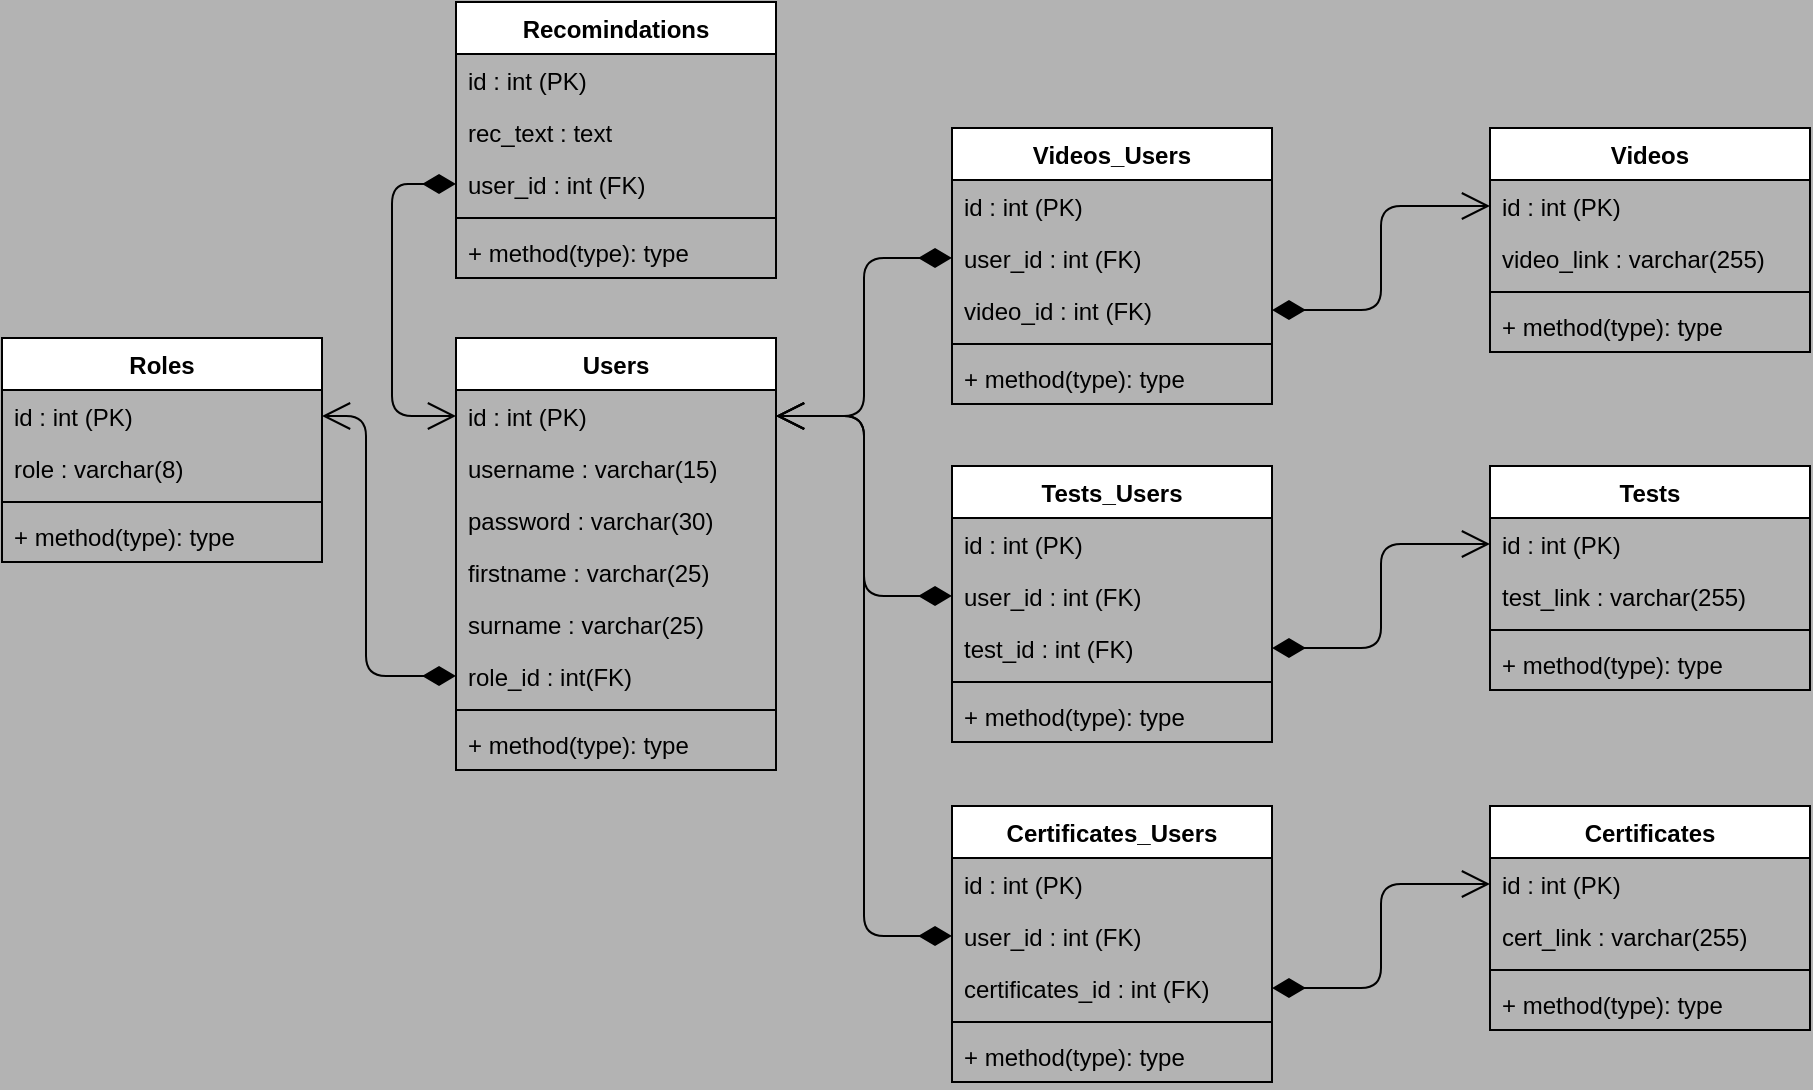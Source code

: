 <mxfile version="15.1.3" type="device"><diagram id="0HWx3JBesI7VA_qYOgjU" name="Страница 1"><mxGraphModel dx="1421" dy="853" grid="0" gridSize="10" guides="1" tooltips="1" connect="1" arrows="1" fold="1" page="1" pageScale="1" pageWidth="1169" pageHeight="827" background="#B3B3B3" math="0" shadow="0"><root><mxCell id="0"/><mxCell id="1" parent="0"/><mxCell id="aV2OzSPxEjzF2nMy3upc-1" value="Users" style="swimlane;fontStyle=1;align=center;verticalAlign=top;childLayout=stackLayout;horizontal=1;startSize=26;horizontalStack=0;resizeParent=1;resizeParentMax=0;resizeLast=0;collapsible=1;marginBottom=0;" parent="1" vertex="1"><mxGeometry x="343" y="319" width="160" height="216" as="geometry"/></mxCell><mxCell id="aV2OzSPxEjzF2nMy3upc-2" value="id : int (PK)" style="text;strokeColor=none;fillColor=none;align=left;verticalAlign=top;spacingLeft=4;spacingRight=4;overflow=hidden;rotatable=0;points=[[0,0.5],[1,0.5]];portConstraint=eastwest;" parent="aV2OzSPxEjzF2nMy3upc-1" vertex="1"><mxGeometry y="26" width="160" height="26" as="geometry"/></mxCell><mxCell id="aV2OzSPxEjzF2nMy3upc-5" value="username : varchar(15)" style="text;strokeColor=none;fillColor=none;align=left;verticalAlign=top;spacingLeft=4;spacingRight=4;overflow=hidden;rotatable=0;points=[[0,0.5],[1,0.5]];portConstraint=eastwest;" parent="aV2OzSPxEjzF2nMy3upc-1" vertex="1"><mxGeometry y="52" width="160" height="26" as="geometry"/></mxCell><mxCell id="aV2OzSPxEjzF2nMy3upc-8" value="password : varchar(30)" style="text;strokeColor=none;fillColor=none;align=left;verticalAlign=top;spacingLeft=4;spacingRight=4;overflow=hidden;rotatable=0;points=[[0,0.5],[1,0.5]];portConstraint=eastwest;" parent="aV2OzSPxEjzF2nMy3upc-1" vertex="1"><mxGeometry y="78" width="160" height="26" as="geometry"/></mxCell><mxCell id="aV2OzSPxEjzF2nMy3upc-6" value="firstname : varchar(25)" style="text;strokeColor=none;fillColor=none;align=left;verticalAlign=top;spacingLeft=4;spacingRight=4;overflow=hidden;rotatable=0;points=[[0,0.5],[1,0.5]];portConstraint=eastwest;" parent="aV2OzSPxEjzF2nMy3upc-1" vertex="1"><mxGeometry y="104" width="160" height="26" as="geometry"/></mxCell><mxCell id="aV2OzSPxEjzF2nMy3upc-7" value="surname : varchar(25)" style="text;strokeColor=none;fillColor=none;align=left;verticalAlign=top;spacingLeft=4;spacingRight=4;overflow=hidden;rotatable=0;points=[[0,0.5],[1,0.5]];portConstraint=eastwest;" parent="aV2OzSPxEjzF2nMy3upc-1" vertex="1"><mxGeometry y="130" width="160" height="26" as="geometry"/></mxCell><mxCell id="aV2OzSPxEjzF2nMy3upc-9" value="role_id : int(FK)" style="text;strokeColor=none;fillColor=none;align=left;verticalAlign=top;spacingLeft=4;spacingRight=4;overflow=hidden;rotatable=0;points=[[0,0.5],[1,0.5]];portConstraint=eastwest;" parent="aV2OzSPxEjzF2nMy3upc-1" vertex="1"><mxGeometry y="156" width="160" height="26" as="geometry"/></mxCell><mxCell id="aV2OzSPxEjzF2nMy3upc-3" value="" style="line;strokeWidth=1;fillColor=none;align=left;verticalAlign=middle;spacingTop=-1;spacingLeft=3;spacingRight=3;rotatable=0;labelPosition=right;points=[];portConstraint=eastwest;" parent="aV2OzSPxEjzF2nMy3upc-1" vertex="1"><mxGeometry y="182" width="160" height="8" as="geometry"/></mxCell><mxCell id="aV2OzSPxEjzF2nMy3upc-4" value="+ method(type): type" style="text;strokeColor=none;fillColor=none;align=left;verticalAlign=top;spacingLeft=4;spacingRight=4;overflow=hidden;rotatable=0;points=[[0,0.5],[1,0.5]];portConstraint=eastwest;" parent="aV2OzSPxEjzF2nMy3upc-1" vertex="1"><mxGeometry y="190" width="160" height="26" as="geometry"/></mxCell><mxCell id="aV2OzSPxEjzF2nMy3upc-10" value="Roles" style="swimlane;fontStyle=1;align=center;verticalAlign=top;childLayout=stackLayout;horizontal=1;startSize=26;horizontalStack=0;resizeParent=1;resizeParentMax=0;resizeLast=0;collapsible=1;marginBottom=0;" parent="1" vertex="1"><mxGeometry x="116" y="319" width="160" height="112" as="geometry"/></mxCell><mxCell id="aV2OzSPxEjzF2nMy3upc-11" value="id : int (PK)" style="text;strokeColor=none;fillColor=none;align=left;verticalAlign=top;spacingLeft=4;spacingRight=4;overflow=hidden;rotatable=0;points=[[0,0.5],[1,0.5]];portConstraint=eastwest;" parent="aV2OzSPxEjzF2nMy3upc-10" vertex="1"><mxGeometry y="26" width="160" height="26" as="geometry"/></mxCell><mxCell id="aV2OzSPxEjzF2nMy3upc-14" value="role : varchar(8)" style="text;strokeColor=none;fillColor=none;align=left;verticalAlign=top;spacingLeft=4;spacingRight=4;overflow=hidden;rotatable=0;points=[[0,0.5],[1,0.5]];portConstraint=eastwest;" parent="aV2OzSPxEjzF2nMy3upc-10" vertex="1"><mxGeometry y="52" width="160" height="26" as="geometry"/></mxCell><mxCell id="aV2OzSPxEjzF2nMy3upc-12" value="" style="line;strokeWidth=1;fillColor=none;align=left;verticalAlign=middle;spacingTop=-1;spacingLeft=3;spacingRight=3;rotatable=0;labelPosition=right;points=[];portConstraint=eastwest;" parent="aV2OzSPxEjzF2nMy3upc-10" vertex="1"><mxGeometry y="78" width="160" height="8" as="geometry"/></mxCell><mxCell id="aV2OzSPxEjzF2nMy3upc-13" value="+ method(type): type" style="text;strokeColor=none;fillColor=none;align=left;verticalAlign=top;spacingLeft=4;spacingRight=4;overflow=hidden;rotatable=0;points=[[0,0.5],[1,0.5]];portConstraint=eastwest;" parent="aV2OzSPxEjzF2nMy3upc-10" vertex="1"><mxGeometry y="86" width="160" height="26" as="geometry"/></mxCell><mxCell id="aV2OzSPxEjzF2nMy3upc-17" value="Videos" style="swimlane;fontStyle=1;align=center;verticalAlign=top;childLayout=stackLayout;horizontal=1;startSize=26;horizontalStack=0;resizeParent=1;resizeParentMax=0;resizeLast=0;collapsible=1;marginBottom=0;" parent="1" vertex="1"><mxGeometry x="860" y="214" width="160" height="112" as="geometry"/></mxCell><mxCell id="aV2OzSPxEjzF2nMy3upc-18" value="id : int (PK)" style="text;strokeColor=none;fillColor=none;align=left;verticalAlign=top;spacingLeft=4;spacingRight=4;overflow=hidden;rotatable=0;points=[[0,0.5],[1,0.5]];portConstraint=eastwest;" parent="aV2OzSPxEjzF2nMy3upc-17" vertex="1"><mxGeometry y="26" width="160" height="26" as="geometry"/></mxCell><mxCell id="aV2OzSPxEjzF2nMy3upc-21" value="video_link : varchar(255)" style="text;strokeColor=none;fillColor=none;align=left;verticalAlign=top;spacingLeft=4;spacingRight=4;overflow=hidden;rotatable=0;points=[[0,0.5],[1,0.5]];portConstraint=eastwest;" parent="aV2OzSPxEjzF2nMy3upc-17" vertex="1"><mxGeometry y="52" width="160" height="26" as="geometry"/></mxCell><mxCell id="aV2OzSPxEjzF2nMy3upc-19" value="" style="line;strokeWidth=1;fillColor=none;align=left;verticalAlign=middle;spacingTop=-1;spacingLeft=3;spacingRight=3;rotatable=0;labelPosition=right;points=[];portConstraint=eastwest;" parent="aV2OzSPxEjzF2nMy3upc-17" vertex="1"><mxGeometry y="78" width="160" height="8" as="geometry"/></mxCell><mxCell id="aV2OzSPxEjzF2nMy3upc-20" value="+ method(type): type" style="text;strokeColor=none;fillColor=none;align=left;verticalAlign=top;spacingLeft=4;spacingRight=4;overflow=hidden;rotatable=0;points=[[0,0.5],[1,0.5]];portConstraint=eastwest;" parent="aV2OzSPxEjzF2nMy3upc-17" vertex="1"><mxGeometry y="86" width="160" height="26" as="geometry"/></mxCell><mxCell id="O5sDJyhN6RNEyPNw2i21-1" value="Tests" style="swimlane;fontStyle=1;align=center;verticalAlign=top;childLayout=stackLayout;horizontal=1;startSize=26;horizontalStack=0;resizeParent=1;resizeParentMax=0;resizeLast=0;collapsible=1;marginBottom=0;" parent="1" vertex="1"><mxGeometry x="860" y="383" width="160" height="112" as="geometry"/></mxCell><mxCell id="O5sDJyhN6RNEyPNw2i21-2" value="id : int (PK)" style="text;strokeColor=none;fillColor=none;align=left;verticalAlign=top;spacingLeft=4;spacingRight=4;overflow=hidden;rotatable=0;points=[[0,0.5],[1,0.5]];portConstraint=eastwest;" parent="O5sDJyhN6RNEyPNw2i21-1" vertex="1"><mxGeometry y="26" width="160" height="26" as="geometry"/></mxCell><mxCell id="O5sDJyhN6RNEyPNw2i21-3" value="test_link : varchar(255)" style="text;strokeColor=none;fillColor=none;align=left;verticalAlign=top;spacingLeft=4;spacingRight=4;overflow=hidden;rotatable=0;points=[[0,0.5],[1,0.5]];portConstraint=eastwest;" parent="O5sDJyhN6RNEyPNw2i21-1" vertex="1"><mxGeometry y="52" width="160" height="26" as="geometry"/></mxCell><mxCell id="O5sDJyhN6RNEyPNw2i21-6" value="" style="line;strokeWidth=1;fillColor=none;align=left;verticalAlign=middle;spacingTop=-1;spacingLeft=3;spacingRight=3;rotatable=0;labelPosition=right;points=[];portConstraint=eastwest;" parent="O5sDJyhN6RNEyPNw2i21-1" vertex="1"><mxGeometry y="78" width="160" height="8" as="geometry"/></mxCell><mxCell id="O5sDJyhN6RNEyPNw2i21-7" value="+ method(type): type" style="text;strokeColor=none;fillColor=none;align=left;verticalAlign=top;spacingLeft=4;spacingRight=4;overflow=hidden;rotatable=0;points=[[0,0.5],[1,0.5]];portConstraint=eastwest;" parent="O5sDJyhN6RNEyPNw2i21-1" vertex="1"><mxGeometry y="86" width="160" height="26" as="geometry"/></mxCell><mxCell id="O5sDJyhN6RNEyPNw2i21-8" value="Certificates" style="swimlane;fontStyle=1;align=center;verticalAlign=top;childLayout=stackLayout;horizontal=1;startSize=26;horizontalStack=0;resizeParent=1;resizeParentMax=0;resizeLast=0;collapsible=1;marginBottom=0;" parent="1" vertex="1"><mxGeometry x="860" y="553" width="160" height="112" as="geometry"/></mxCell><mxCell id="O5sDJyhN6RNEyPNw2i21-9" value="id : int (PK)" style="text;strokeColor=none;fillColor=none;align=left;verticalAlign=top;spacingLeft=4;spacingRight=4;overflow=hidden;rotatable=0;points=[[0,0.5],[1,0.5]];portConstraint=eastwest;" parent="O5sDJyhN6RNEyPNw2i21-8" vertex="1"><mxGeometry y="26" width="160" height="26" as="geometry"/></mxCell><mxCell id="O5sDJyhN6RNEyPNw2i21-10" value="cert_link : varchar(255)" style="text;strokeColor=none;fillColor=none;align=left;verticalAlign=top;spacingLeft=4;spacingRight=4;overflow=hidden;rotatable=0;points=[[0,0.5],[1,0.5]];portConstraint=eastwest;" parent="O5sDJyhN6RNEyPNw2i21-8" vertex="1"><mxGeometry y="52" width="160" height="26" as="geometry"/></mxCell><mxCell id="O5sDJyhN6RNEyPNw2i21-13" value="" style="line;strokeWidth=1;fillColor=none;align=left;verticalAlign=middle;spacingTop=-1;spacingLeft=3;spacingRight=3;rotatable=0;labelPosition=right;points=[];portConstraint=eastwest;" parent="O5sDJyhN6RNEyPNw2i21-8" vertex="1"><mxGeometry y="78" width="160" height="8" as="geometry"/></mxCell><mxCell id="O5sDJyhN6RNEyPNw2i21-14" value="+ method(type): type" style="text;strokeColor=none;fillColor=none;align=left;verticalAlign=top;spacingLeft=4;spacingRight=4;overflow=hidden;rotatable=0;points=[[0,0.5],[1,0.5]];portConstraint=eastwest;" parent="O5sDJyhN6RNEyPNw2i21-8" vertex="1"><mxGeometry y="86" width="160" height="26" as="geometry"/></mxCell><mxCell id="O5sDJyhN6RNEyPNw2i21-15" value="Recomindations" style="swimlane;fontStyle=1;align=center;verticalAlign=top;childLayout=stackLayout;horizontal=1;startSize=26;horizontalStack=0;resizeParent=1;resizeParentMax=0;resizeLast=0;collapsible=1;marginBottom=0;" parent="1" vertex="1"><mxGeometry x="343" y="151" width="160" height="138" as="geometry"/></mxCell><mxCell id="O5sDJyhN6RNEyPNw2i21-16" value="id : int (PK)" style="text;strokeColor=none;fillColor=none;align=left;verticalAlign=top;spacingLeft=4;spacingRight=4;overflow=hidden;rotatable=0;points=[[0,0.5],[1,0.5]];portConstraint=eastwest;" parent="O5sDJyhN6RNEyPNw2i21-15" vertex="1"><mxGeometry y="26" width="160" height="26" as="geometry"/></mxCell><mxCell id="O5sDJyhN6RNEyPNw2i21-17" value="rec_text : text" style="text;strokeColor=none;fillColor=none;align=left;verticalAlign=top;spacingLeft=4;spacingRight=4;overflow=hidden;rotatable=0;points=[[0,0.5],[1,0.5]];portConstraint=eastwest;" parent="O5sDJyhN6RNEyPNw2i21-15" vertex="1"><mxGeometry y="52" width="160" height="26" as="geometry"/></mxCell><mxCell id="Lmj8LmVgzTrJhy5ALzuP-31" value="user_id : int (FK)" style="text;strokeColor=none;fillColor=none;align=left;verticalAlign=top;spacingLeft=4;spacingRight=4;overflow=hidden;rotatable=0;points=[[0,0.5],[1,0.5]];portConstraint=eastwest;" vertex="1" parent="O5sDJyhN6RNEyPNw2i21-15"><mxGeometry y="78" width="160" height="26" as="geometry"/></mxCell><mxCell id="O5sDJyhN6RNEyPNw2i21-20" value="" style="line;strokeWidth=1;fillColor=none;align=left;verticalAlign=middle;spacingTop=-1;spacingLeft=3;spacingRight=3;rotatable=0;labelPosition=right;points=[];portConstraint=eastwest;" parent="O5sDJyhN6RNEyPNw2i21-15" vertex="1"><mxGeometry y="104" width="160" height="8" as="geometry"/></mxCell><mxCell id="O5sDJyhN6RNEyPNw2i21-21" value="+ method(type): type" style="text;strokeColor=none;fillColor=none;align=left;verticalAlign=top;spacingLeft=4;spacingRight=4;overflow=hidden;rotatable=0;points=[[0,0.5],[1,0.5]];portConstraint=eastwest;" parent="O5sDJyhN6RNEyPNw2i21-15" vertex="1"><mxGeometry y="112" width="160" height="26" as="geometry"/></mxCell><mxCell id="O5sDJyhN6RNEyPNw2i21-26" value="" style="endArrow=open;html=1;endSize=12;startArrow=diamondThin;startSize=14;startFill=1;edgeStyle=orthogonalEdgeStyle;align=left;verticalAlign=bottom;entryX=1;entryY=0.5;entryDx=0;entryDy=0;exitX=0;exitY=0.5;exitDx=0;exitDy=0;" parent="1" source="aV2OzSPxEjzF2nMy3upc-9" target="aV2OzSPxEjzF2nMy3upc-11" edge="1"><mxGeometry x="-0.201" y="45" relative="1" as="geometry"><mxPoint x="239" y="399" as="sourcePoint"/><mxPoint x="804" y="488" as="targetPoint"/><Array as="points"><mxPoint x="298" y="488"/><mxPoint x="298" y="358"/></Array><mxPoint as="offset"/></mxGeometry></mxCell><mxCell id="Lmj8LmVgzTrJhy5ALzuP-5" value="Videos_Users" style="swimlane;fontStyle=1;align=center;verticalAlign=top;childLayout=stackLayout;horizontal=1;startSize=26;horizontalStack=0;resizeParent=1;resizeParentMax=0;resizeLast=0;collapsible=1;marginBottom=0;" vertex="1" parent="1"><mxGeometry x="591" y="214" width="160" height="138" as="geometry"/></mxCell><mxCell id="Lmj8LmVgzTrJhy5ALzuP-6" value="id : int (PK)" style="text;strokeColor=none;fillColor=none;align=left;verticalAlign=top;spacingLeft=4;spacingRight=4;overflow=hidden;rotatable=0;points=[[0,0.5],[1,0.5]];portConstraint=eastwest;" vertex="1" parent="Lmj8LmVgzTrJhy5ALzuP-5"><mxGeometry y="26" width="160" height="26" as="geometry"/></mxCell><mxCell id="Lmj8LmVgzTrJhy5ALzuP-10" value="user_id : int (FK)" style="text;strokeColor=none;fillColor=none;align=left;verticalAlign=top;spacingLeft=4;spacingRight=4;overflow=hidden;rotatable=0;points=[[0,0.5],[1,0.5]];portConstraint=eastwest;" vertex="1" parent="Lmj8LmVgzTrJhy5ALzuP-5"><mxGeometry y="52" width="160" height="26" as="geometry"/></mxCell><mxCell id="Lmj8LmVgzTrJhy5ALzuP-12" value="video_id : int (FK)" style="text;strokeColor=none;fillColor=none;align=left;verticalAlign=top;spacingLeft=4;spacingRight=4;overflow=hidden;rotatable=0;points=[[0,0.5],[1,0.5]];portConstraint=eastwest;" vertex="1" parent="Lmj8LmVgzTrJhy5ALzuP-5"><mxGeometry y="78" width="160" height="26" as="geometry"/></mxCell><mxCell id="Lmj8LmVgzTrJhy5ALzuP-8" value="" style="line;strokeWidth=1;fillColor=none;align=left;verticalAlign=middle;spacingTop=-1;spacingLeft=3;spacingRight=3;rotatable=0;labelPosition=right;points=[];portConstraint=eastwest;" vertex="1" parent="Lmj8LmVgzTrJhy5ALzuP-5"><mxGeometry y="104" width="160" height="8" as="geometry"/></mxCell><mxCell id="Lmj8LmVgzTrJhy5ALzuP-9" value="+ method(type): type" style="text;strokeColor=none;fillColor=none;align=left;verticalAlign=top;spacingLeft=4;spacingRight=4;overflow=hidden;rotatable=0;points=[[0,0.5],[1,0.5]];portConstraint=eastwest;" vertex="1" parent="Lmj8LmVgzTrJhy5ALzuP-5"><mxGeometry y="112" width="160" height="26" as="geometry"/></mxCell><mxCell id="Lmj8LmVgzTrJhy5ALzuP-13" value="Tests_Users" style="swimlane;fontStyle=1;align=center;verticalAlign=top;childLayout=stackLayout;horizontal=1;startSize=26;horizontalStack=0;resizeParent=1;resizeParentMax=0;resizeLast=0;collapsible=1;marginBottom=0;" vertex="1" parent="1"><mxGeometry x="591" y="383" width="160" height="138" as="geometry"/></mxCell><mxCell id="Lmj8LmVgzTrJhy5ALzuP-14" value="id : int (PK)" style="text;strokeColor=none;fillColor=none;align=left;verticalAlign=top;spacingLeft=4;spacingRight=4;overflow=hidden;rotatable=0;points=[[0,0.5],[1,0.5]];portConstraint=eastwest;" vertex="1" parent="Lmj8LmVgzTrJhy5ALzuP-13"><mxGeometry y="26" width="160" height="26" as="geometry"/></mxCell><mxCell id="Lmj8LmVgzTrJhy5ALzuP-15" value="user_id : int (FK)" style="text;strokeColor=none;fillColor=none;align=left;verticalAlign=top;spacingLeft=4;spacingRight=4;overflow=hidden;rotatable=0;points=[[0,0.5],[1,0.5]];portConstraint=eastwest;" vertex="1" parent="Lmj8LmVgzTrJhy5ALzuP-13"><mxGeometry y="52" width="160" height="26" as="geometry"/></mxCell><mxCell id="Lmj8LmVgzTrJhy5ALzuP-16" value="test_id : int (FK)" style="text;strokeColor=none;fillColor=none;align=left;verticalAlign=top;spacingLeft=4;spacingRight=4;overflow=hidden;rotatable=0;points=[[0,0.5],[1,0.5]];portConstraint=eastwest;" vertex="1" parent="Lmj8LmVgzTrJhy5ALzuP-13"><mxGeometry y="78" width="160" height="26" as="geometry"/></mxCell><mxCell id="Lmj8LmVgzTrJhy5ALzuP-17" value="" style="line;strokeWidth=1;fillColor=none;align=left;verticalAlign=middle;spacingTop=-1;spacingLeft=3;spacingRight=3;rotatable=0;labelPosition=right;points=[];portConstraint=eastwest;" vertex="1" parent="Lmj8LmVgzTrJhy5ALzuP-13"><mxGeometry y="104" width="160" height="8" as="geometry"/></mxCell><mxCell id="Lmj8LmVgzTrJhy5ALzuP-18" value="+ method(type): type" style="text;strokeColor=none;fillColor=none;align=left;verticalAlign=top;spacingLeft=4;spacingRight=4;overflow=hidden;rotatable=0;points=[[0,0.5],[1,0.5]];portConstraint=eastwest;" vertex="1" parent="Lmj8LmVgzTrJhy5ALzuP-13"><mxGeometry y="112" width="160" height="26" as="geometry"/></mxCell><mxCell id="Lmj8LmVgzTrJhy5ALzuP-19" value="Certificates_Users" style="swimlane;fontStyle=1;align=center;verticalAlign=top;childLayout=stackLayout;horizontal=1;startSize=26;horizontalStack=0;resizeParent=1;resizeParentMax=0;resizeLast=0;collapsible=1;marginBottom=0;" vertex="1" parent="1"><mxGeometry x="591" y="553" width="160" height="138" as="geometry"/></mxCell><mxCell id="Lmj8LmVgzTrJhy5ALzuP-20" value="id : int (PK)" style="text;strokeColor=none;fillColor=none;align=left;verticalAlign=top;spacingLeft=4;spacingRight=4;overflow=hidden;rotatable=0;points=[[0,0.5],[1,0.5]];portConstraint=eastwest;" vertex="1" parent="Lmj8LmVgzTrJhy5ALzuP-19"><mxGeometry y="26" width="160" height="26" as="geometry"/></mxCell><mxCell id="Lmj8LmVgzTrJhy5ALzuP-21" value="user_id : int (FK)" style="text;strokeColor=none;fillColor=none;align=left;verticalAlign=top;spacingLeft=4;spacingRight=4;overflow=hidden;rotatable=0;points=[[0,0.5],[1,0.5]];portConstraint=eastwest;" vertex="1" parent="Lmj8LmVgzTrJhy5ALzuP-19"><mxGeometry y="52" width="160" height="26" as="geometry"/></mxCell><mxCell id="Lmj8LmVgzTrJhy5ALzuP-22" value="certificates_id : int (FK)" style="text;strokeColor=none;fillColor=none;align=left;verticalAlign=top;spacingLeft=4;spacingRight=4;overflow=hidden;rotatable=0;points=[[0,0.5],[1,0.5]];portConstraint=eastwest;" vertex="1" parent="Lmj8LmVgzTrJhy5ALzuP-19"><mxGeometry y="78" width="160" height="26" as="geometry"/></mxCell><mxCell id="Lmj8LmVgzTrJhy5ALzuP-23" value="" style="line;strokeWidth=1;fillColor=none;align=left;verticalAlign=middle;spacingTop=-1;spacingLeft=3;spacingRight=3;rotatable=0;labelPosition=right;points=[];portConstraint=eastwest;" vertex="1" parent="Lmj8LmVgzTrJhy5ALzuP-19"><mxGeometry y="104" width="160" height="8" as="geometry"/></mxCell><mxCell id="Lmj8LmVgzTrJhy5ALzuP-24" value="+ method(type): type" style="text;strokeColor=none;fillColor=none;align=left;verticalAlign=top;spacingLeft=4;spacingRight=4;overflow=hidden;rotatable=0;points=[[0,0.5],[1,0.5]];portConstraint=eastwest;" vertex="1" parent="Lmj8LmVgzTrJhy5ALzuP-19"><mxGeometry y="112" width="160" height="26" as="geometry"/></mxCell><mxCell id="Lmj8LmVgzTrJhy5ALzuP-32" value="" style="endArrow=open;html=1;endSize=12;startArrow=diamondThin;startSize=14;startFill=1;edgeStyle=orthogonalEdgeStyle;align=left;verticalAlign=bottom;exitX=0;exitY=0.5;exitDx=0;exitDy=0;entryX=0;entryY=0.5;entryDx=0;entryDy=0;" edge="1" parent="1" source="Lmj8LmVgzTrJhy5ALzuP-31" target="aV2OzSPxEjzF2nMy3upc-2"><mxGeometry x="-0.201" y="45" relative="1" as="geometry"><mxPoint x="307" y="722" as="sourcePoint"/><mxPoint x="289" y="272" as="targetPoint"/><Array as="points"><mxPoint x="311" y="242"/><mxPoint x="311" y="358"/></Array><mxPoint as="offset"/></mxGeometry></mxCell><mxCell id="Lmj8LmVgzTrJhy5ALzuP-33" style="edgeStyle=orthogonalEdgeStyle;rounded=1;orthogonalLoop=1;jettySize=auto;html=1;exitX=0;exitY=0.5;exitDx=0;exitDy=0;entryX=1;entryY=0.5;entryDx=0;entryDy=0;startArrow=diamondThin;startFill=1;endSize=12;startSize=14;endArrow=open;endFill=0;" edge="1" parent="1" source="Lmj8LmVgzTrJhy5ALzuP-10" target="aV2OzSPxEjzF2nMy3upc-2"><mxGeometry relative="1" as="geometry"><Array as="points"><mxPoint x="547" y="279"/><mxPoint x="547" y="358"/></Array></mxGeometry></mxCell><mxCell id="Lmj8LmVgzTrJhy5ALzuP-34" style="edgeStyle=orthogonalEdgeStyle;rounded=1;orthogonalLoop=1;jettySize=auto;html=1;exitX=1;exitY=0.5;exitDx=0;exitDy=0;entryX=0;entryY=0.5;entryDx=0;entryDy=0;startArrow=diamondThin;startFill=1;endArrow=open;endFill=0;startSize=14;endSize=12;" edge="1" parent="1" source="Lmj8LmVgzTrJhy5ALzuP-12" target="aV2OzSPxEjzF2nMy3upc-18"><mxGeometry relative="1" as="geometry"/></mxCell><mxCell id="Lmj8LmVgzTrJhy5ALzuP-35" style="edgeStyle=orthogonalEdgeStyle;rounded=1;orthogonalLoop=1;jettySize=auto;html=1;exitX=0;exitY=0.5;exitDx=0;exitDy=0;startArrow=diamondThin;startFill=1;endArrow=open;endFill=0;startSize=14;endSize=12;" edge="1" parent="1" source="Lmj8LmVgzTrJhy5ALzuP-15" target="aV2OzSPxEjzF2nMy3upc-2"><mxGeometry relative="1" as="geometry"/></mxCell><mxCell id="Lmj8LmVgzTrJhy5ALzuP-36" style="edgeStyle=orthogonalEdgeStyle;rounded=1;orthogonalLoop=1;jettySize=auto;html=1;exitX=0;exitY=0.5;exitDx=0;exitDy=0;startArrow=diamondThin;startFill=1;endArrow=open;endFill=0;startSize=14;endSize=12;" edge="1" parent="1" source="Lmj8LmVgzTrJhy5ALzuP-21" target="aV2OzSPxEjzF2nMy3upc-2"><mxGeometry relative="1" as="geometry"/></mxCell><mxCell id="Lmj8LmVgzTrJhy5ALzuP-37" style="edgeStyle=orthogonalEdgeStyle;rounded=1;orthogonalLoop=1;jettySize=auto;html=1;exitX=1;exitY=0.5;exitDx=0;exitDy=0;startArrow=diamondThin;startFill=1;endArrow=open;endFill=0;startSize=14;endSize=12;" edge="1" parent="1" source="Lmj8LmVgzTrJhy5ALzuP-22" target="O5sDJyhN6RNEyPNw2i21-9"><mxGeometry relative="1" as="geometry"/></mxCell><mxCell id="Lmj8LmVgzTrJhy5ALzuP-38" style="edgeStyle=orthogonalEdgeStyle;rounded=1;orthogonalLoop=1;jettySize=auto;html=1;exitX=1;exitY=0.5;exitDx=0;exitDy=0;startArrow=diamondThin;startFill=1;endArrow=open;endFill=0;startSize=14;endSize=12;" edge="1" parent="1" source="Lmj8LmVgzTrJhy5ALzuP-16" target="O5sDJyhN6RNEyPNw2i21-2"><mxGeometry relative="1" as="geometry"/></mxCell></root></mxGraphModel></diagram></mxfile>